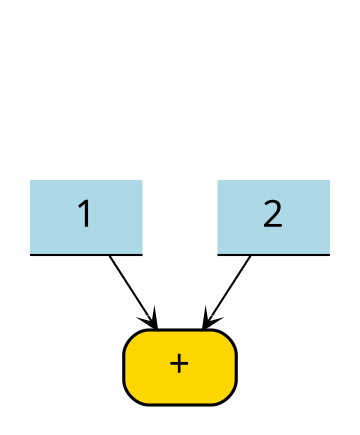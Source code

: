 digraph "STEP1"
{
  overlap = false;
  splines = true;
  ranksep = 0.5;
  graph [pad="0.2"; nodesep="0.5"];
  edge [arrowhead=vee,arrowsize=0.8];


  node [shape=box,fontname="SF Mono",fontsize=18];

  {node [shape=box,label="+",fillcolor=gold,penwidth=1.5,style="filled,rounded",shape=box,margin="0.1,0.1"] "fib_4"}
  {
    node [shape=underline,style="filled",fillcolor=lightblue,color=black];
    {node [label="2",group=B] "fib_3"}
    {node [label="1",group=A] "fib_2"}
    {node [label="1",style=invis,group=B] "fib_1"}
    {node [label="0",style=invis,group=A] "fib_0"}
  }

  {rank = sink; "fib_4"}
  {rank = source; "fib_0"; "fib_1"}
  {rank = same; "fib_2"; "fib_3"}

  "fib_3" -> "fib_4";
  "fib_2" -> "fib_4";
  "fib_2" -> "fib_3" [style=invis];
  "fib_1" -> "fib_3" [style=invis];
  "fib_1" -> "fib_2" [style=invis];
  "fib_0" -> "fib_2" [style=invis];
}

